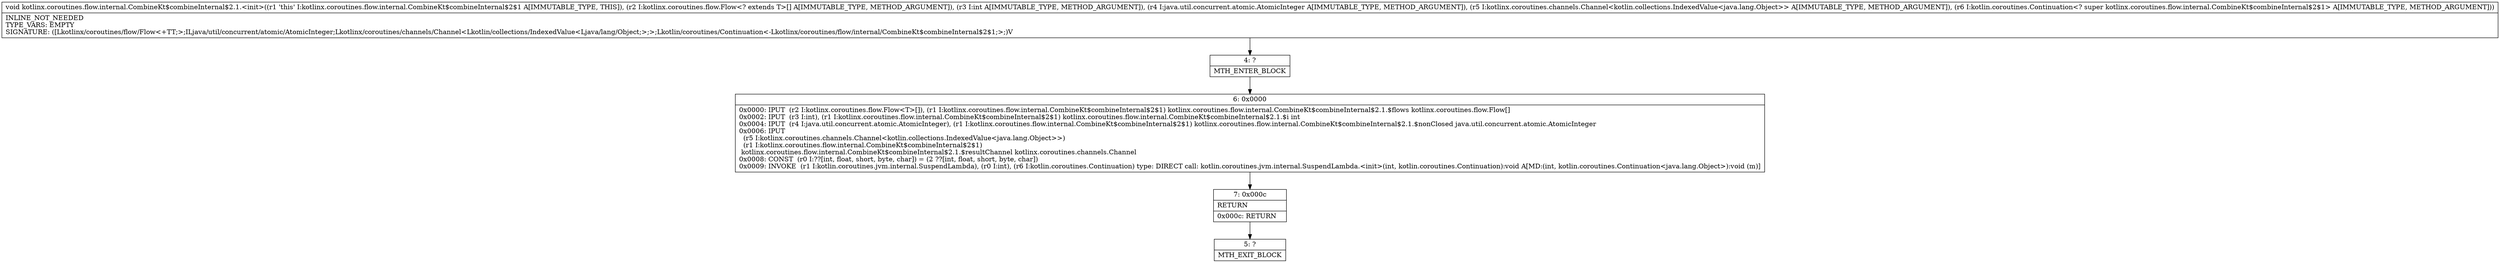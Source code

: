 digraph "CFG forkotlinx.coroutines.flow.internal.CombineKt$combineInternal$2.1.\<init\>([Lkotlinx\/coroutines\/flow\/Flow;ILjava\/util\/concurrent\/atomic\/AtomicInteger;Lkotlinx\/coroutines\/channels\/Channel;Lkotlin\/coroutines\/Continuation;)V" {
Node_4 [shape=record,label="{4\:\ ?|MTH_ENTER_BLOCK\l}"];
Node_6 [shape=record,label="{6\:\ 0x0000|0x0000: IPUT  (r2 I:kotlinx.coroutines.flow.Flow\<T\>[]), (r1 I:kotlinx.coroutines.flow.internal.CombineKt$combineInternal$2$1) kotlinx.coroutines.flow.internal.CombineKt$combineInternal$2.1.$flows kotlinx.coroutines.flow.Flow[] \l0x0002: IPUT  (r3 I:int), (r1 I:kotlinx.coroutines.flow.internal.CombineKt$combineInternal$2$1) kotlinx.coroutines.flow.internal.CombineKt$combineInternal$2.1.$i int \l0x0004: IPUT  (r4 I:java.util.concurrent.atomic.AtomicInteger), (r1 I:kotlinx.coroutines.flow.internal.CombineKt$combineInternal$2$1) kotlinx.coroutines.flow.internal.CombineKt$combineInternal$2.1.$nonClosed java.util.concurrent.atomic.AtomicInteger \l0x0006: IPUT  \l  (r5 I:kotlinx.coroutines.channels.Channel\<kotlin.collections.IndexedValue\<java.lang.Object\>\>)\l  (r1 I:kotlinx.coroutines.flow.internal.CombineKt$combineInternal$2$1)\l kotlinx.coroutines.flow.internal.CombineKt$combineInternal$2.1.$resultChannel kotlinx.coroutines.channels.Channel \l0x0008: CONST  (r0 I:??[int, float, short, byte, char]) = (2 ??[int, float, short, byte, char]) \l0x0009: INVOKE  (r1 I:kotlin.coroutines.jvm.internal.SuspendLambda), (r0 I:int), (r6 I:kotlin.coroutines.Continuation) type: DIRECT call: kotlin.coroutines.jvm.internal.SuspendLambda.\<init\>(int, kotlin.coroutines.Continuation):void A[MD:(int, kotlin.coroutines.Continuation\<java.lang.Object\>):void (m)]\l}"];
Node_7 [shape=record,label="{7\:\ 0x000c|RETURN\l|0x000c: RETURN   \l}"];
Node_5 [shape=record,label="{5\:\ ?|MTH_EXIT_BLOCK\l}"];
MethodNode[shape=record,label="{void kotlinx.coroutines.flow.internal.CombineKt$combineInternal$2.1.\<init\>((r1 'this' I:kotlinx.coroutines.flow.internal.CombineKt$combineInternal$2$1 A[IMMUTABLE_TYPE, THIS]), (r2 I:kotlinx.coroutines.flow.Flow\<? extends T\>[] A[IMMUTABLE_TYPE, METHOD_ARGUMENT]), (r3 I:int A[IMMUTABLE_TYPE, METHOD_ARGUMENT]), (r4 I:java.util.concurrent.atomic.AtomicInteger A[IMMUTABLE_TYPE, METHOD_ARGUMENT]), (r5 I:kotlinx.coroutines.channels.Channel\<kotlin.collections.IndexedValue\<java.lang.Object\>\> A[IMMUTABLE_TYPE, METHOD_ARGUMENT]), (r6 I:kotlin.coroutines.Continuation\<? super kotlinx.coroutines.flow.internal.CombineKt$combineInternal$2$1\> A[IMMUTABLE_TYPE, METHOD_ARGUMENT]))  | INLINE_NOT_NEEDED\lTYPE_VARS: EMPTY\lSIGNATURE: ([Lkotlinx\/coroutines\/flow\/Flow\<+TT;\>;ILjava\/util\/concurrent\/atomic\/AtomicInteger;Lkotlinx\/coroutines\/channels\/Channel\<Lkotlin\/collections\/IndexedValue\<Ljava\/lang\/Object;\>;\>;Lkotlin\/coroutines\/Continuation\<\-Lkotlinx\/coroutines\/flow\/internal\/CombineKt$combineInternal$2$1;\>;)V\l}"];
MethodNode -> Node_4;Node_4 -> Node_6;
Node_6 -> Node_7;
Node_7 -> Node_5;
}

